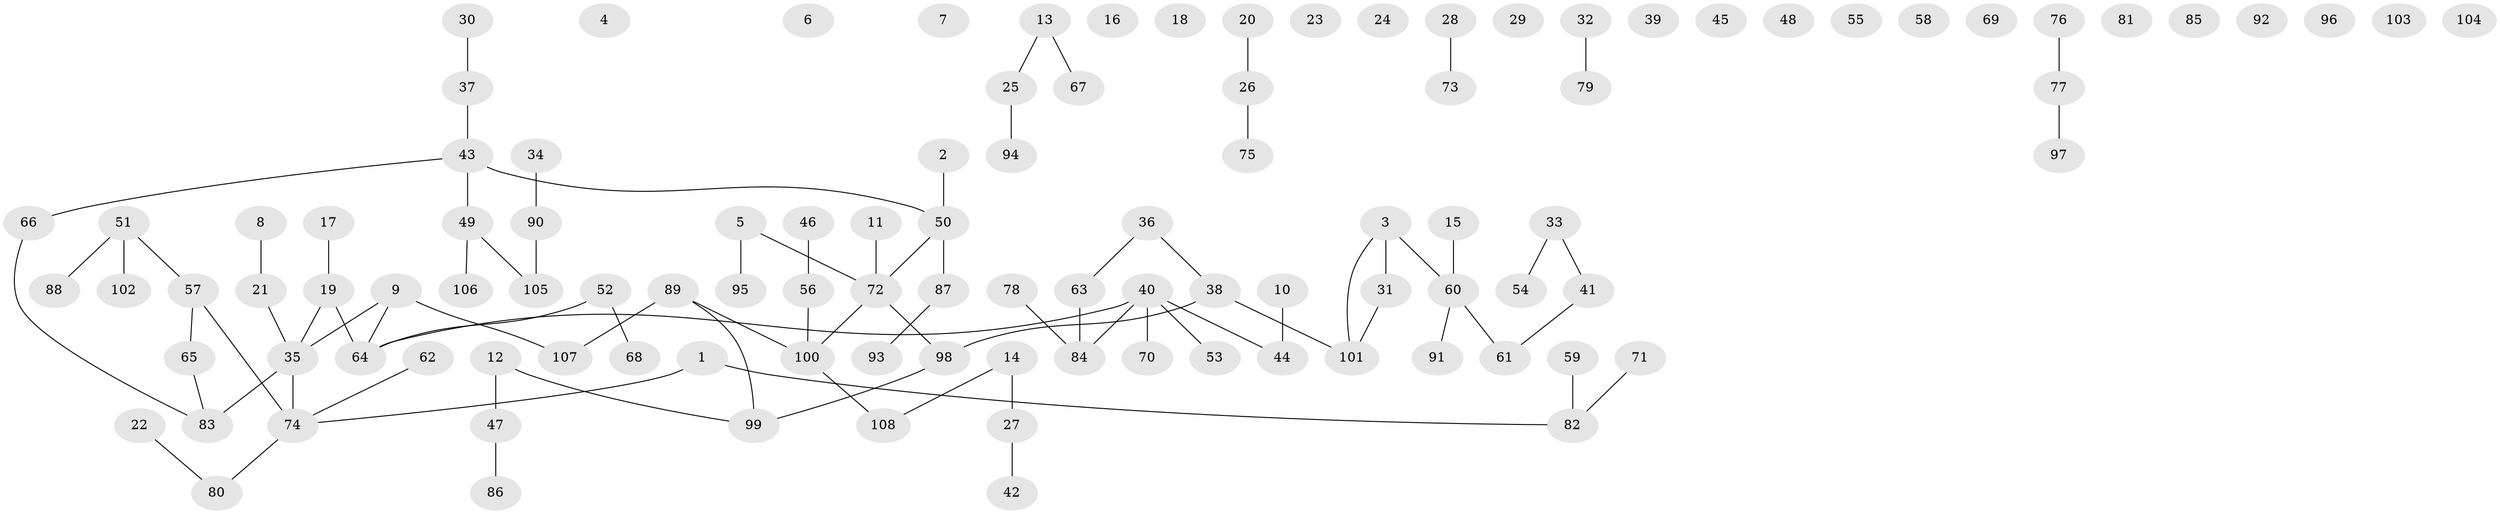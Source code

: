 // Generated by graph-tools (version 1.1) at 2025/00/03/09/25 03:00:46]
// undirected, 108 vertices, 88 edges
graph export_dot {
graph [start="1"]
  node [color=gray90,style=filled];
  1;
  2;
  3;
  4;
  5;
  6;
  7;
  8;
  9;
  10;
  11;
  12;
  13;
  14;
  15;
  16;
  17;
  18;
  19;
  20;
  21;
  22;
  23;
  24;
  25;
  26;
  27;
  28;
  29;
  30;
  31;
  32;
  33;
  34;
  35;
  36;
  37;
  38;
  39;
  40;
  41;
  42;
  43;
  44;
  45;
  46;
  47;
  48;
  49;
  50;
  51;
  52;
  53;
  54;
  55;
  56;
  57;
  58;
  59;
  60;
  61;
  62;
  63;
  64;
  65;
  66;
  67;
  68;
  69;
  70;
  71;
  72;
  73;
  74;
  75;
  76;
  77;
  78;
  79;
  80;
  81;
  82;
  83;
  84;
  85;
  86;
  87;
  88;
  89;
  90;
  91;
  92;
  93;
  94;
  95;
  96;
  97;
  98;
  99;
  100;
  101;
  102;
  103;
  104;
  105;
  106;
  107;
  108;
  1 -- 74;
  1 -- 82;
  2 -- 50;
  3 -- 31;
  3 -- 60;
  3 -- 101;
  5 -- 72;
  5 -- 95;
  8 -- 21;
  9 -- 35;
  9 -- 64;
  9 -- 107;
  10 -- 44;
  11 -- 72;
  12 -- 47;
  12 -- 99;
  13 -- 25;
  13 -- 67;
  14 -- 27;
  14 -- 108;
  15 -- 60;
  17 -- 19;
  19 -- 35;
  19 -- 64;
  20 -- 26;
  21 -- 35;
  22 -- 80;
  25 -- 94;
  26 -- 75;
  27 -- 42;
  28 -- 73;
  30 -- 37;
  31 -- 101;
  32 -- 79;
  33 -- 41;
  33 -- 54;
  34 -- 90;
  35 -- 74;
  35 -- 83;
  36 -- 38;
  36 -- 63;
  37 -- 43;
  38 -- 98;
  38 -- 101;
  40 -- 44;
  40 -- 53;
  40 -- 64;
  40 -- 70;
  40 -- 84;
  41 -- 61;
  43 -- 49;
  43 -- 50;
  43 -- 66;
  46 -- 56;
  47 -- 86;
  49 -- 105;
  49 -- 106;
  50 -- 72;
  50 -- 87;
  51 -- 57;
  51 -- 88;
  51 -- 102;
  52 -- 64;
  52 -- 68;
  56 -- 100;
  57 -- 65;
  57 -- 74;
  59 -- 82;
  60 -- 61;
  60 -- 91;
  62 -- 74;
  63 -- 84;
  65 -- 83;
  66 -- 83;
  71 -- 82;
  72 -- 98;
  72 -- 100;
  74 -- 80;
  76 -- 77;
  77 -- 97;
  78 -- 84;
  87 -- 93;
  89 -- 99;
  89 -- 100;
  89 -- 107;
  90 -- 105;
  98 -- 99;
  100 -- 108;
}
